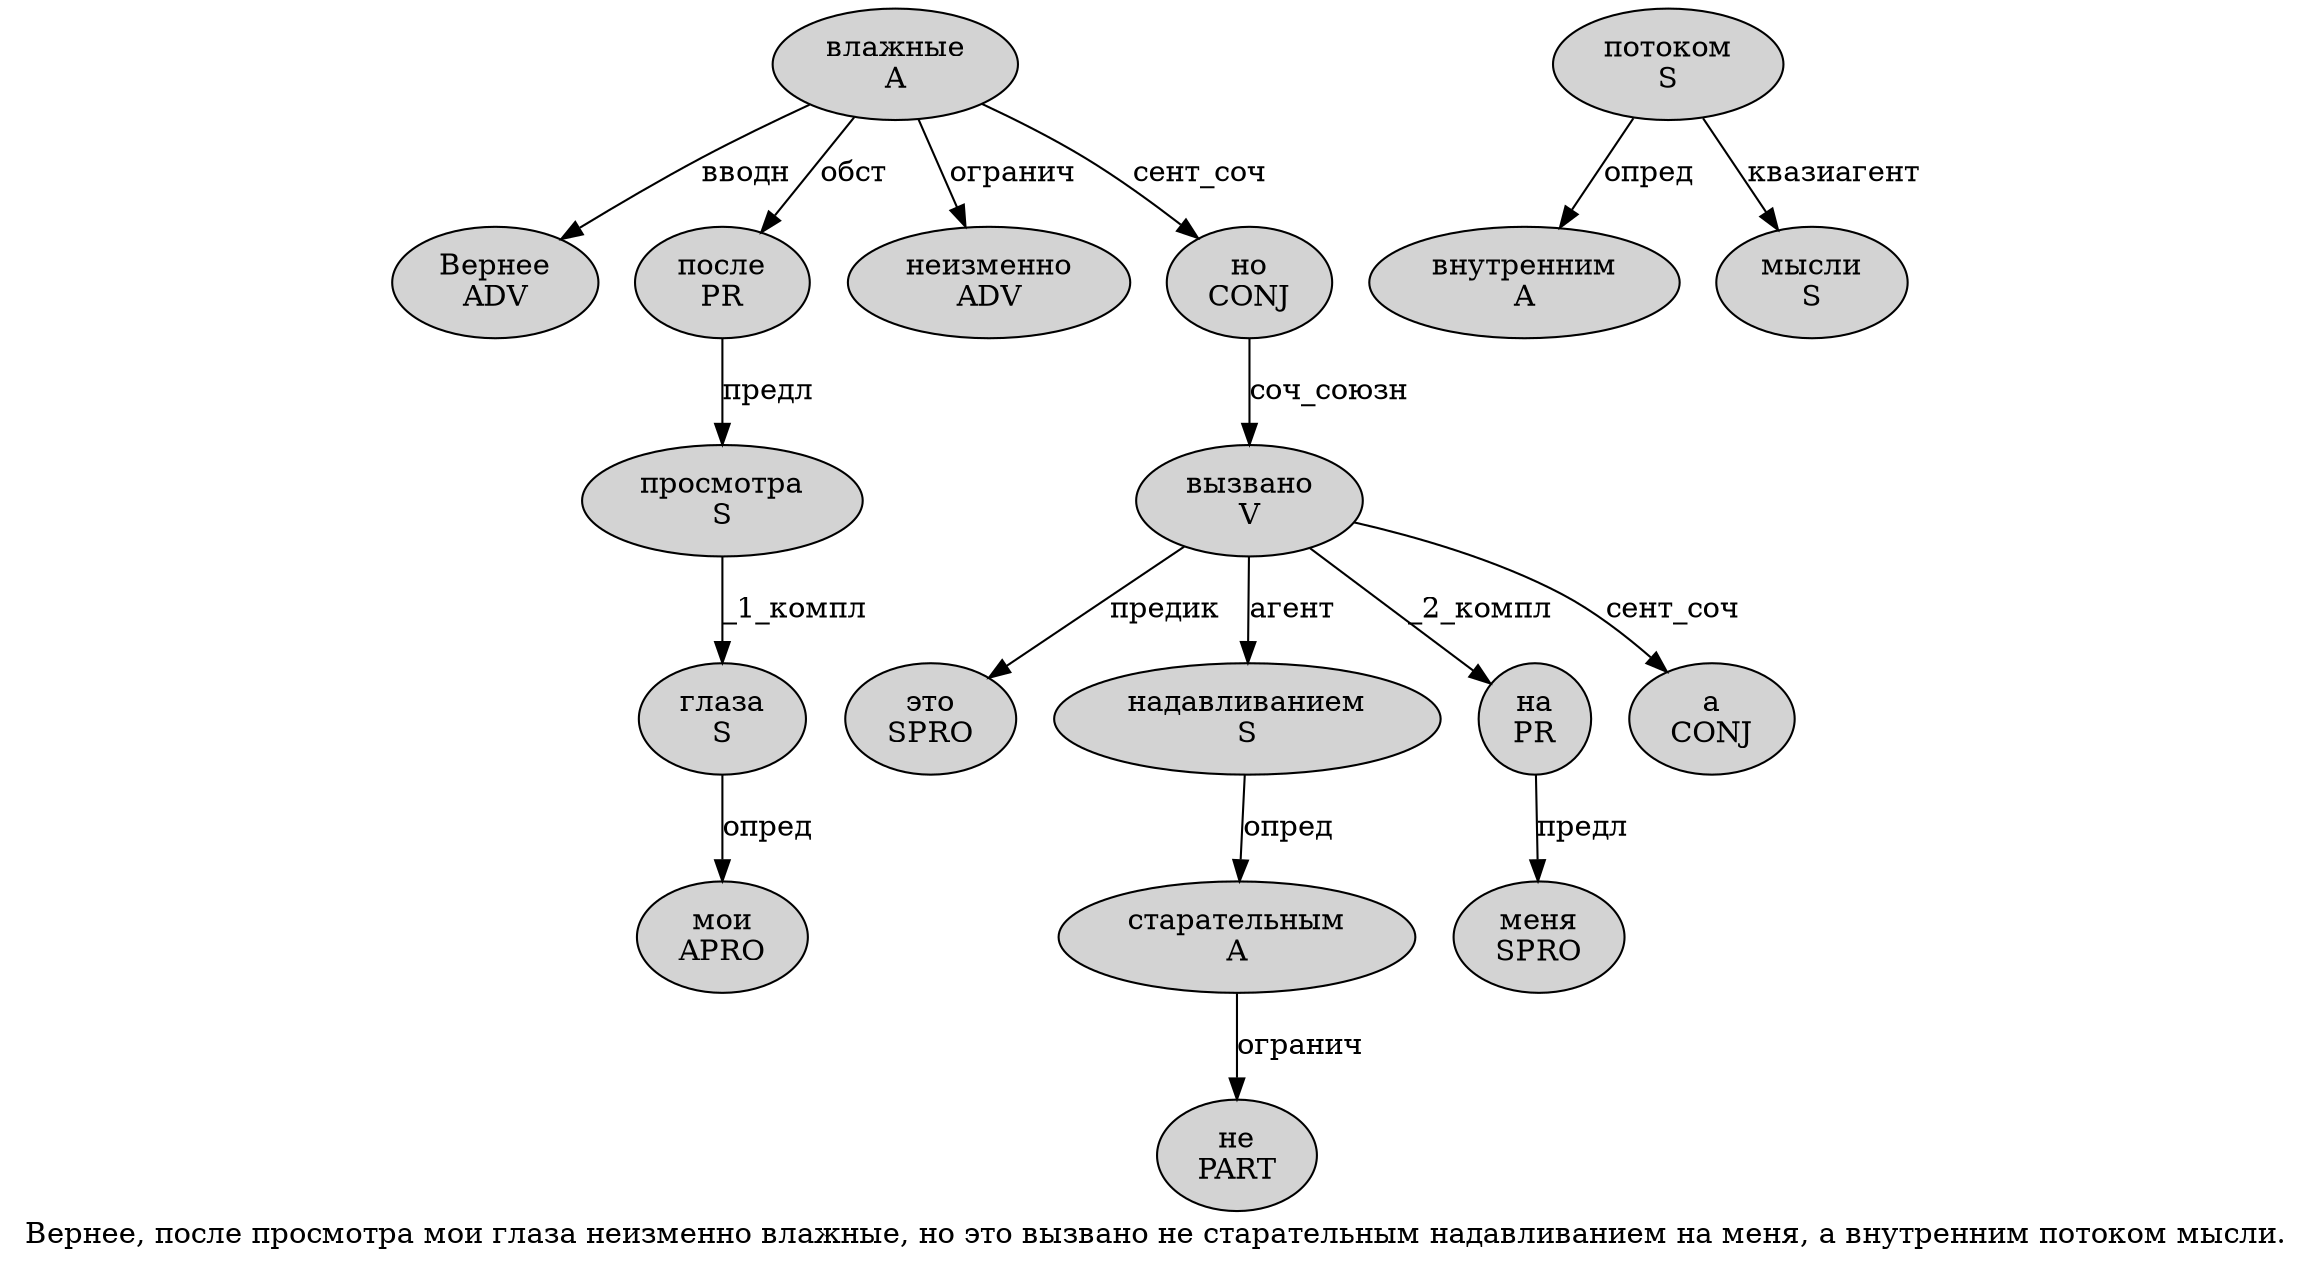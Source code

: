 digraph SENTENCE_786 {
	graph [label="Вернее, после просмотра мои глаза неизменно влажные, но это вызвано не старательным надавливанием на меня, а внутренним потоком мысли."]
	node [style=filled]
		0 [label="Вернее
ADV" color="" fillcolor=lightgray penwidth=1 shape=ellipse]
		2 [label="после
PR" color="" fillcolor=lightgray penwidth=1 shape=ellipse]
		3 [label="просмотра
S" color="" fillcolor=lightgray penwidth=1 shape=ellipse]
		4 [label="мои
APRO" color="" fillcolor=lightgray penwidth=1 shape=ellipse]
		5 [label="глаза
S" color="" fillcolor=lightgray penwidth=1 shape=ellipse]
		6 [label="неизменно
ADV" color="" fillcolor=lightgray penwidth=1 shape=ellipse]
		7 [label="влажные
A" color="" fillcolor=lightgray penwidth=1 shape=ellipse]
		9 [label="но
CONJ" color="" fillcolor=lightgray penwidth=1 shape=ellipse]
		10 [label="это
SPRO" color="" fillcolor=lightgray penwidth=1 shape=ellipse]
		11 [label="вызвано
V" color="" fillcolor=lightgray penwidth=1 shape=ellipse]
		12 [label="не
PART" color="" fillcolor=lightgray penwidth=1 shape=ellipse]
		13 [label="старательным
A" color="" fillcolor=lightgray penwidth=1 shape=ellipse]
		14 [label="надавливанием
S" color="" fillcolor=lightgray penwidth=1 shape=ellipse]
		15 [label="на
PR" color="" fillcolor=lightgray penwidth=1 shape=ellipse]
		16 [label="меня
SPRO" color="" fillcolor=lightgray penwidth=1 shape=ellipse]
		18 [label="а
CONJ" color="" fillcolor=lightgray penwidth=1 shape=ellipse]
		19 [label="внутренним
A" color="" fillcolor=lightgray penwidth=1 shape=ellipse]
		20 [label="потоком
S" color="" fillcolor=lightgray penwidth=1 shape=ellipse]
		21 [label="мысли
S" color="" fillcolor=lightgray penwidth=1 shape=ellipse]
			5 -> 4 [label="опред"]
			3 -> 5 [label="_1_компл"]
			11 -> 10 [label="предик"]
			11 -> 14 [label="агент"]
			11 -> 15 [label="_2_компл"]
			11 -> 18 [label="сент_соч"]
			13 -> 12 [label="огранич"]
			2 -> 3 [label="предл"]
			9 -> 11 [label="соч_союзн"]
			14 -> 13 [label="опред"]
			15 -> 16 [label="предл"]
			7 -> 0 [label="вводн"]
			7 -> 2 [label="обст"]
			7 -> 6 [label="огранич"]
			7 -> 9 [label="сент_соч"]
			20 -> 19 [label="опред"]
			20 -> 21 [label="квазиагент"]
}
